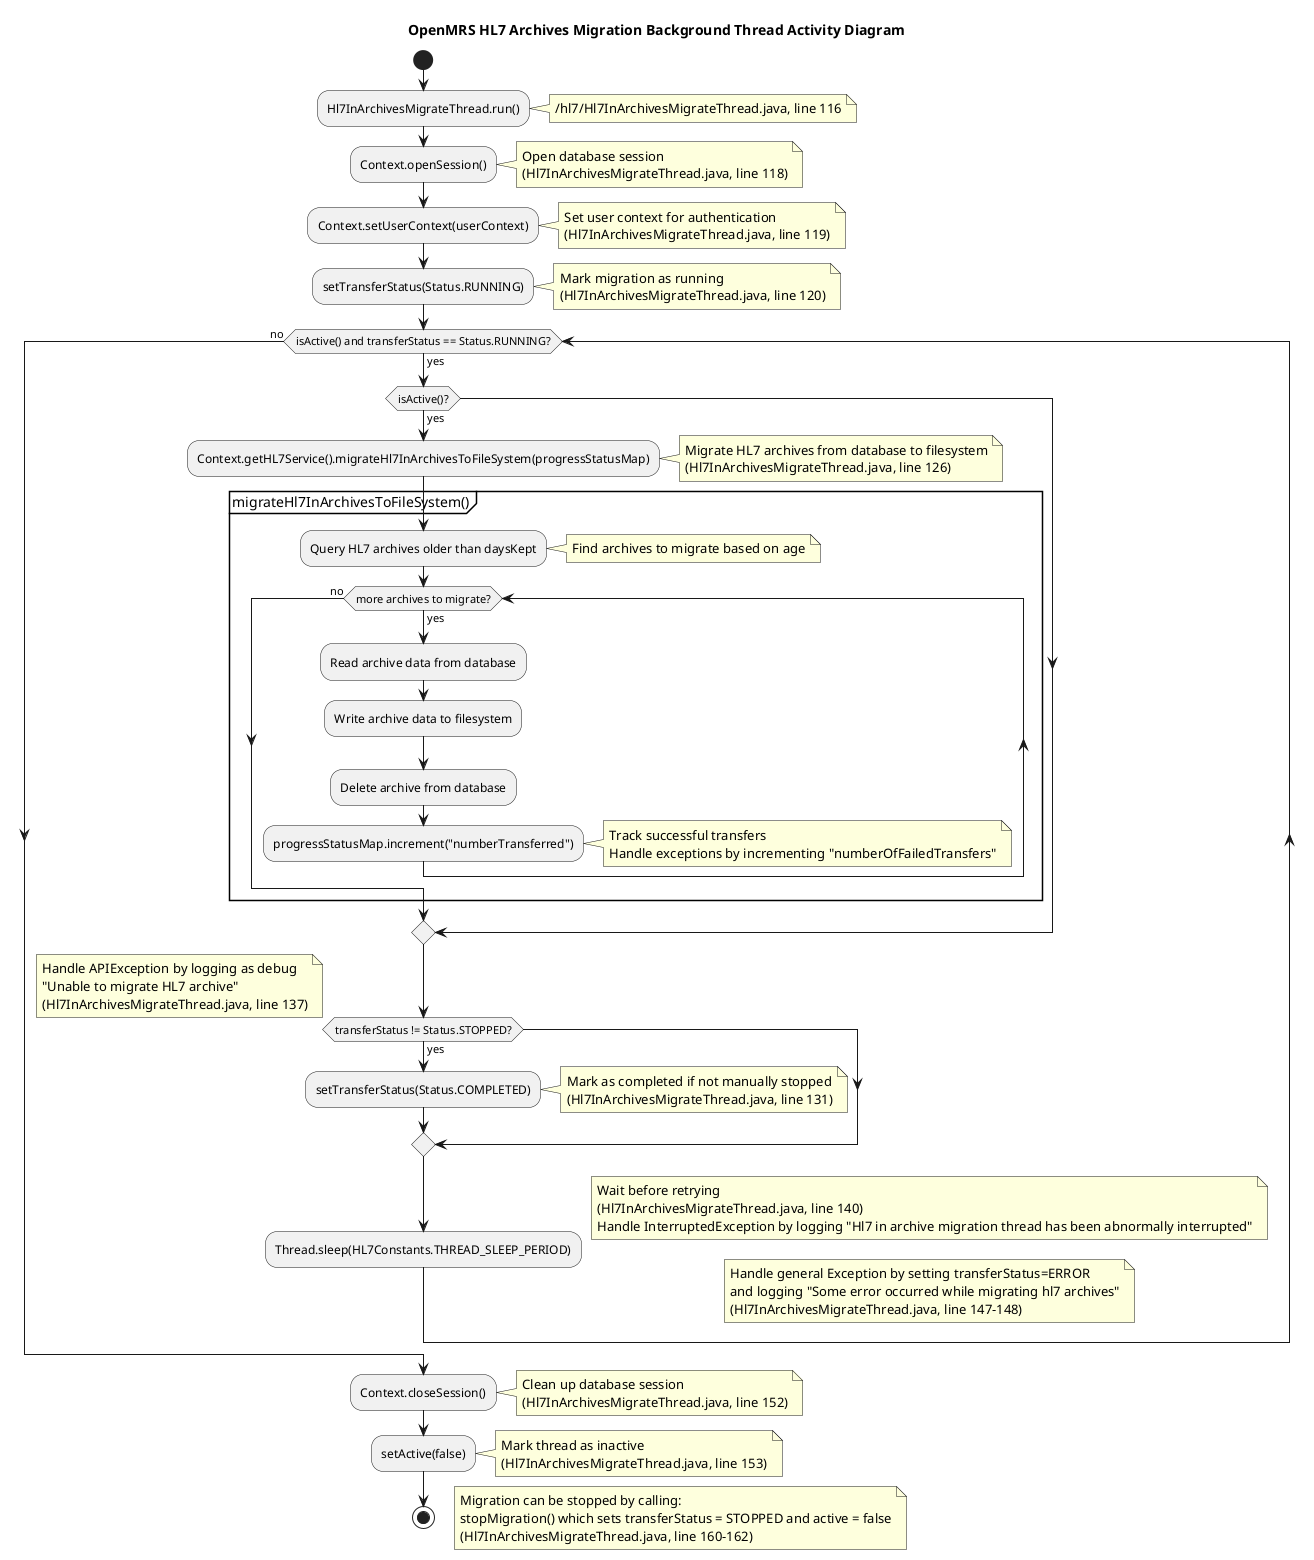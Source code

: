 @startuml hl7-archives-migrate-thread
title OpenMRS HL7 Archives Migration Background Thread Activity Diagram

start

:Hl7InArchivesMigrateThread.run();
note right: /hl7/Hl7InArchivesMigrateThread.java, line 116

:Context.openSession();
note right: Open database session\n(Hl7InArchivesMigrateThread.java, line 118)

:Context.setUserContext(userContext);
note right: Set user context for authentication\n(Hl7InArchivesMigrateThread.java, line 119)

:setTransferStatus(Status.RUNNING);
note right: Mark migration as running\n(Hl7InArchivesMigrateThread.java, line 120)

while (isActive() and transferStatus == Status.RUNNING?) is (yes)
  if (isActive()?) then (yes)
    :Context.getHL7Service().migrateHl7InArchivesToFileSystem(progressStatusMap);
    note right: Migrate HL7 archives from database to filesystem\n(Hl7InArchivesMigrateThread.java, line 126)
    
    partition "migrateHl7InArchivesToFileSystem()" {
      :Query HL7 archives older than daysKept;
      note right: Find archives to migrate based on age
      
      while (more archives to migrate?) is (yes)
        :Read archive data from database;
        :Write archive data to filesystem;
        :Delete archive from database;
        :progressStatusMap.increment("numberTransferred");
        note right: Track successful transfers\nHandle exceptions by incrementing "numberOfFailedTransfers"
      endwhile (no)
    }
  endif
  
  if (transferStatus != Status.STOPPED?) then (yes)
    :setTransferStatus(Status.COMPLETED);
    note right: Mark as completed if not manually stopped\n(Hl7InArchivesMigrateThread.java, line 131)
  endif
  
  note left: Handle APIException by logging as debug\n"Unable to migrate HL7 archive"\n(Hl7InArchivesMigrateThread.java, line 137)
  
  :Thread.sleep(HL7Constants.THREAD_SLEEP_PERIOD);
  note right: Wait before retrying\n(Hl7InArchivesMigrateThread.java, line 140)\nHandle InterruptedException by logging "Hl7 in archive migration thread has been abnormally interrupted"
  
  note right: Handle general Exception by setting transferStatus=ERROR\nand logging "Some error occurred while migrating hl7 archives"\n(Hl7InArchivesMigrateThread.java, line 147-148)
endwhile (no)

:Context.closeSession();
note right: Clean up database session\n(Hl7InArchivesMigrateThread.java, line 152)

:setActive(false);
note right: Mark thread as inactive\n(Hl7InArchivesMigrateThread.java, line 153)

stop

floating note right
  Migration can be stopped by calling:
  stopMigration() which sets transferStatus = STOPPED and active = false
  (Hl7InArchivesMigrateThread.java, line 160-162)
end note

@enduml
